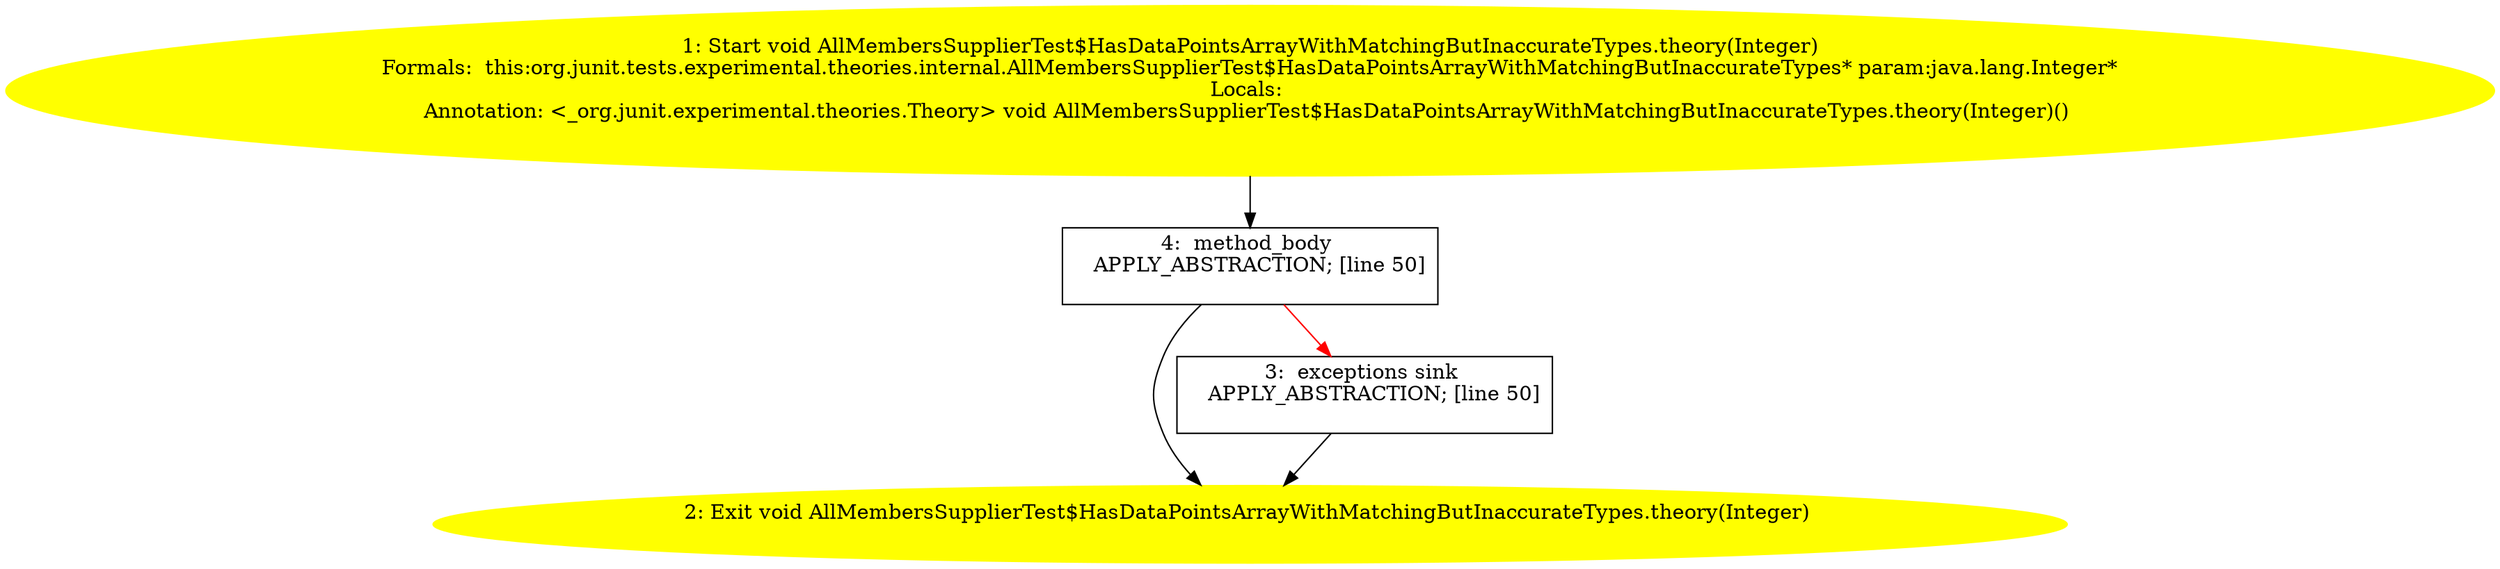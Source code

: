 /* @generated */
digraph cfg {
"org.junit.tests.experimental.theories.internal.AllMembersSupplierTest$HasDataPointsArrayWithMatching.1ac0ea53d2280a88ae64540f9e3d8a2f_1" [label="1: Start void AllMembersSupplierTest$HasDataPointsArrayWithMatchingButInaccurateTypes.theory(Integer)\nFormals:  this:org.junit.tests.experimental.theories.internal.AllMembersSupplierTest$HasDataPointsArrayWithMatchingButInaccurateTypes* param:java.lang.Integer*\nLocals: \nAnnotation: <_org.junit.experimental.theories.Theory> void AllMembersSupplierTest$HasDataPointsArrayWithMatchingButInaccurateTypes.theory(Integer)() \n  " color=yellow style=filled]
	

	 "org.junit.tests.experimental.theories.internal.AllMembersSupplierTest$HasDataPointsArrayWithMatching.1ac0ea53d2280a88ae64540f9e3d8a2f_1" -> "org.junit.tests.experimental.theories.internal.AllMembersSupplierTest$HasDataPointsArrayWithMatching.1ac0ea53d2280a88ae64540f9e3d8a2f_4" ;
"org.junit.tests.experimental.theories.internal.AllMembersSupplierTest$HasDataPointsArrayWithMatching.1ac0ea53d2280a88ae64540f9e3d8a2f_2" [label="2: Exit void AllMembersSupplierTest$HasDataPointsArrayWithMatchingButInaccurateTypes.theory(Integer) \n  " color=yellow style=filled]
	

"org.junit.tests.experimental.theories.internal.AllMembersSupplierTest$HasDataPointsArrayWithMatching.1ac0ea53d2280a88ae64540f9e3d8a2f_3" [label="3:  exceptions sink \n   APPLY_ABSTRACTION; [line 50]\n " shape="box"]
	

	 "org.junit.tests.experimental.theories.internal.AllMembersSupplierTest$HasDataPointsArrayWithMatching.1ac0ea53d2280a88ae64540f9e3d8a2f_3" -> "org.junit.tests.experimental.theories.internal.AllMembersSupplierTest$HasDataPointsArrayWithMatching.1ac0ea53d2280a88ae64540f9e3d8a2f_2" ;
"org.junit.tests.experimental.theories.internal.AllMembersSupplierTest$HasDataPointsArrayWithMatching.1ac0ea53d2280a88ae64540f9e3d8a2f_4" [label="4:  method_body \n   APPLY_ABSTRACTION; [line 50]\n " shape="box"]
	

	 "org.junit.tests.experimental.theories.internal.AllMembersSupplierTest$HasDataPointsArrayWithMatching.1ac0ea53d2280a88ae64540f9e3d8a2f_4" -> "org.junit.tests.experimental.theories.internal.AllMembersSupplierTest$HasDataPointsArrayWithMatching.1ac0ea53d2280a88ae64540f9e3d8a2f_2" ;
	 "org.junit.tests.experimental.theories.internal.AllMembersSupplierTest$HasDataPointsArrayWithMatching.1ac0ea53d2280a88ae64540f9e3d8a2f_4" -> "org.junit.tests.experimental.theories.internal.AllMembersSupplierTest$HasDataPointsArrayWithMatching.1ac0ea53d2280a88ae64540f9e3d8a2f_3" [color="red" ];
}
